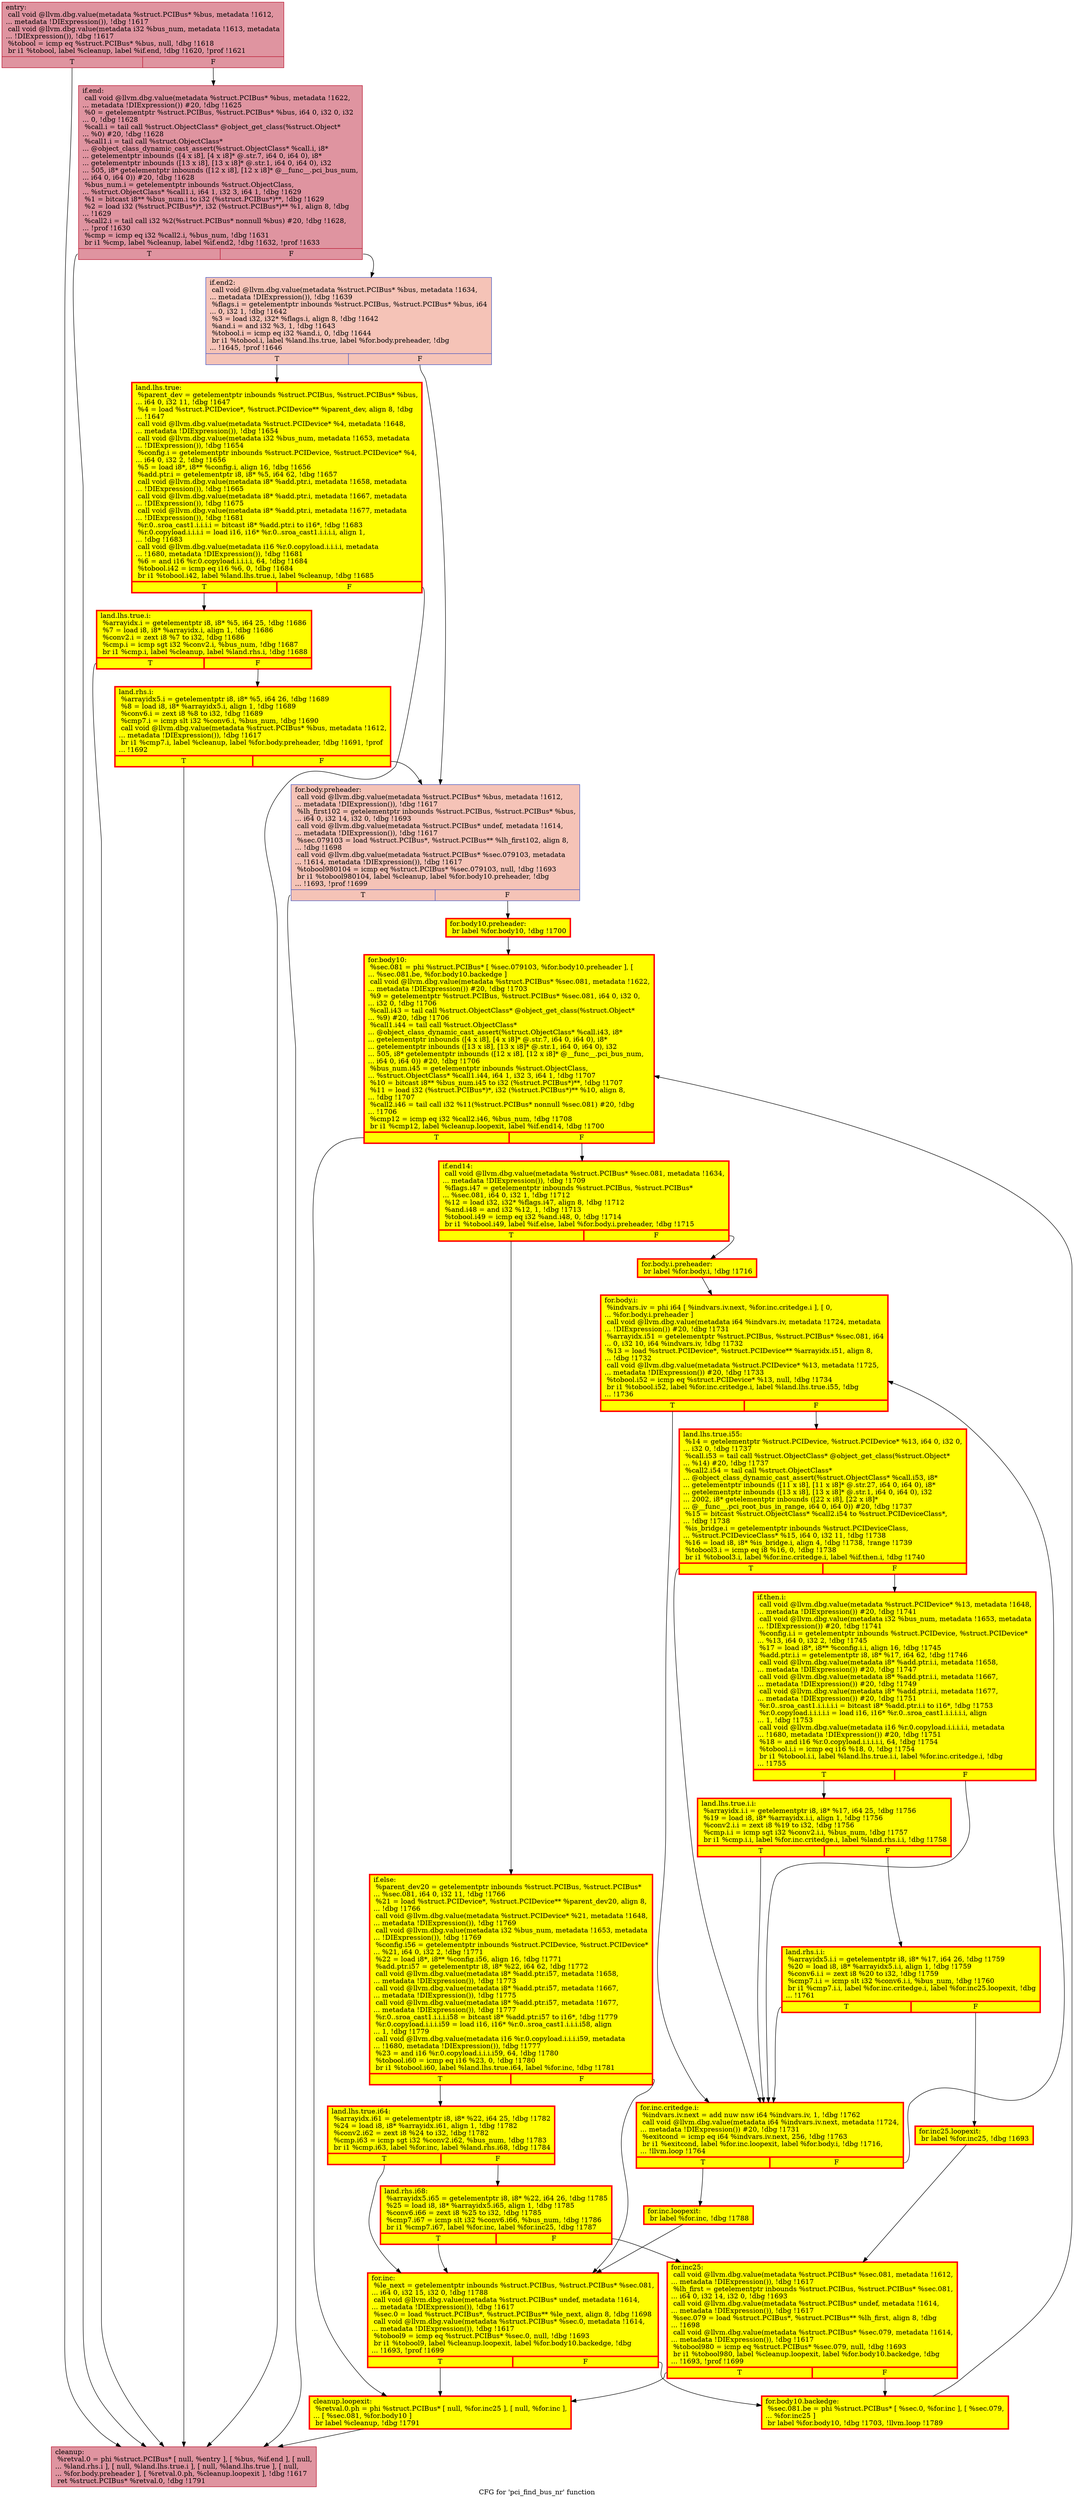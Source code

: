 digraph "CFG for 'pci_find_bus_nr' function" {
	label="CFG for 'pci_find_bus_nr' function";

	Node0x55ff9f0ed1a0 [shape=record,color="#b70d28ff", style=filled, fillcolor="#b70d2870",label="{entry:\l  call void @llvm.dbg.value(metadata %struct.PCIBus* %bus, metadata !1612,\l... metadata !DIExpression()), !dbg !1617\l  call void @llvm.dbg.value(metadata i32 %bus_num, metadata !1613, metadata\l... !DIExpression()), !dbg !1617\l  %tobool = icmp eq %struct.PCIBus* %bus, null, !dbg !1618\l  br i1 %tobool, label %cleanup, label %if.end, !dbg !1620, !prof !1621\l|{<s0>T|<s1>F}}"];
	Node0x55ff9f0ed1a0:s0 -> Node0x55ff9f0fb9b0;
	Node0x55ff9f0ed1a0:s1 -> Node0x55ff9f0fb4b0;
	Node0x55ff9f0fb4b0 [shape=record,color="#b70d28ff", style=filled, fillcolor="#b70d2870",label="{if.end:                                           \l  call void @llvm.dbg.value(metadata %struct.PCIBus* %bus, metadata !1622,\l... metadata !DIExpression()) #20, !dbg !1625\l  %0 = getelementptr %struct.PCIBus, %struct.PCIBus* %bus, i64 0, i32 0, i32\l... 0, !dbg !1628\l  %call.i = tail call %struct.ObjectClass* @object_get_class(%struct.Object*\l... %0) #20, !dbg !1628\l  %call1.i = tail call %struct.ObjectClass*\l... @object_class_dynamic_cast_assert(%struct.ObjectClass* %call.i, i8*\l... getelementptr inbounds ([4 x i8], [4 x i8]* @.str.7, i64 0, i64 0), i8*\l... getelementptr inbounds ([13 x i8], [13 x i8]* @.str.1, i64 0, i64 0), i32\l... 505, i8* getelementptr inbounds ([12 x i8], [12 x i8]* @__func__.pci_bus_num,\l... i64 0, i64 0)) #20, !dbg !1628\l  %bus_num.i = getelementptr inbounds %struct.ObjectClass,\l... %struct.ObjectClass* %call1.i, i64 1, i32 3, i64 1, !dbg !1629\l  %1 = bitcast i8** %bus_num.i to i32 (%struct.PCIBus*)**, !dbg !1629\l  %2 = load i32 (%struct.PCIBus*)*, i32 (%struct.PCIBus*)** %1, align 8, !dbg\l... !1629\l  %call2.i = tail call i32 %2(%struct.PCIBus* nonnull %bus) #20, !dbg !1628,\l... !prof !1630\l  %cmp = icmp eq i32 %call2.i, %bus_num, !dbg !1631\l  br i1 %cmp, label %cleanup, label %if.end2, !dbg !1632, !prof !1633\l|{<s0>T|<s1>F}}"];
	Node0x55ff9f0fb4b0:s0 -> Node0x55ff9f0fb9b0;
	Node0x55ff9f0fb4b0:s1 -> Node0x55ff9f0fbbc0;
	Node0x55ff9f0fbbc0 [shape=record,color="#3d50c3ff", style=filled, fillcolor="#e8765c70",label="{if.end2:                                          \l  call void @llvm.dbg.value(metadata %struct.PCIBus* %bus, metadata !1634,\l... metadata !DIExpression()), !dbg !1639\l  %flags.i = getelementptr inbounds %struct.PCIBus, %struct.PCIBus* %bus, i64\l... 0, i32 1, !dbg !1642\l  %3 = load i32, i32* %flags.i, align 8, !dbg !1642\l  %and.i = and i32 %3, 1, !dbg !1643\l  %tobool.i = icmp eq i32 %and.i, 0, !dbg !1644\l  br i1 %tobool.i, label %land.lhs.true, label %for.body.preheader, !dbg\l... !1645, !prof !1646\l|{<s0>T|<s1>F}}"];
	Node0x55ff9f0fbbc0:s0 -> Node0x55ff9f0fc5e0;
	Node0x55ff9f0fbbc0:s1 -> Node0x55ff9ee4deb0;
	Node0x55ff9f0fc5e0 [shape=record,penwidth=3.0, style="filled", color="red", fillcolor="yellow",label="{land.lhs.true:                                    \l  %parent_dev = getelementptr inbounds %struct.PCIBus, %struct.PCIBus* %bus,\l... i64 0, i32 11, !dbg !1647\l  %4 = load %struct.PCIDevice*, %struct.PCIDevice** %parent_dev, align 8, !dbg\l... !1647\l  call void @llvm.dbg.value(metadata %struct.PCIDevice* %4, metadata !1648,\l... metadata !DIExpression()), !dbg !1654\l  call void @llvm.dbg.value(metadata i32 %bus_num, metadata !1653, metadata\l... !DIExpression()), !dbg !1654\l  %config.i = getelementptr inbounds %struct.PCIDevice, %struct.PCIDevice* %4,\l... i64 0, i32 2, !dbg !1656\l  %5 = load i8*, i8** %config.i, align 16, !dbg !1656\l  %add.ptr.i = getelementptr i8, i8* %5, i64 62, !dbg !1657\l  call void @llvm.dbg.value(metadata i8* %add.ptr.i, metadata !1658, metadata\l... !DIExpression()), !dbg !1665\l  call void @llvm.dbg.value(metadata i8* %add.ptr.i, metadata !1667, metadata\l... !DIExpression()), !dbg !1675\l  call void @llvm.dbg.value(metadata i8* %add.ptr.i, metadata !1677, metadata\l... !DIExpression()), !dbg !1681\l  %r.0..sroa_cast1.i.i.i.i = bitcast i8* %add.ptr.i to i16*, !dbg !1683\l  %r.0.copyload.i.i.i.i = load i16, i16* %r.0..sroa_cast1.i.i.i.i, align 1,\l... !dbg !1683\l  call void @llvm.dbg.value(metadata i16 %r.0.copyload.i.i.i.i, metadata\l... !1680, metadata !DIExpression()), !dbg !1681\l  %6 = and i16 %r.0.copyload.i.i.i.i, 64, !dbg !1684\l  %tobool.i42 = icmp eq i16 %6, 0, !dbg !1684\l  br i1 %tobool.i42, label %land.lhs.true.i, label %cleanup, !dbg !1685\l|{<s0>T|<s1>F}}"];
	Node0x55ff9f0fc5e0:s0 -> Node0x55ff9f01abd0;
	Node0x55ff9f0fc5e0:s1 -> Node0x55ff9f0fb9b0;
	Node0x55ff9f01abd0 [shape=record,penwidth=3.0, style="filled", color="red", fillcolor="yellow",label="{land.lhs.true.i:                                  \l  %arrayidx.i = getelementptr i8, i8* %5, i64 25, !dbg !1686\l  %7 = load i8, i8* %arrayidx.i, align 1, !dbg !1686\l  %conv2.i = zext i8 %7 to i32, !dbg !1686\l  %cmp.i = icmp sgt i32 %conv2.i, %bus_num, !dbg !1687\l  br i1 %cmp.i, label %cleanup, label %land.rhs.i, !dbg !1688\l|{<s0>T|<s1>F}}"];
	Node0x55ff9f01abd0:s0 -> Node0x55ff9f0fb9b0;
	Node0x55ff9f01abd0:s1 -> Node0x55ff9f001550;
	Node0x55ff9f001550 [shape=record,penwidth=3.0, style="filled", color="red", fillcolor="yellow",label="{land.rhs.i:                                       \l  %arrayidx5.i = getelementptr i8, i8* %5, i64 26, !dbg !1689\l  %8 = load i8, i8* %arrayidx5.i, align 1, !dbg !1689\l  %conv6.i = zext i8 %8 to i32, !dbg !1689\l  %cmp7.i = icmp slt i32 %conv6.i, %bus_num, !dbg !1690\l  call void @llvm.dbg.value(metadata %struct.PCIBus* %bus, metadata !1612,\l... metadata !DIExpression()), !dbg !1617\l  br i1 %cmp7.i, label %cleanup, label %for.body.preheader, !dbg !1691, !prof\l... !1692\l|{<s0>T|<s1>F}}"];
	Node0x55ff9f001550:s0 -> Node0x55ff9f0fb9b0;
	Node0x55ff9f001550:s1 -> Node0x55ff9ee4deb0;
	Node0x55ff9ee4deb0 [shape=record,color="#3d50c3ff", style=filled, fillcolor="#e8765c70",label="{for.body.preheader:                               \l  call void @llvm.dbg.value(metadata %struct.PCIBus* %bus, metadata !1612,\l... metadata !DIExpression()), !dbg !1617\l  %lh_first102 = getelementptr inbounds %struct.PCIBus, %struct.PCIBus* %bus,\l... i64 0, i32 14, i32 0, !dbg !1693\l  call void @llvm.dbg.value(metadata %struct.PCIBus* undef, metadata !1614,\l... metadata !DIExpression()), !dbg !1617\l  %sec.079103 = load %struct.PCIBus*, %struct.PCIBus** %lh_first102, align 8,\l... !dbg !1698\l  call void @llvm.dbg.value(metadata %struct.PCIBus* %sec.079103, metadata\l... !1614, metadata !DIExpression()), !dbg !1617\l  %tobool980104 = icmp eq %struct.PCIBus* %sec.079103, null, !dbg !1693\l  br i1 %tobool980104, label %cleanup, label %for.body10.preheader, !dbg\l... !1693, !prof !1699\l|{<s0>T|<s1>F}}"];
	Node0x55ff9ee4deb0:s0 -> Node0x55ff9f0fb9b0;
	Node0x55ff9ee4deb0:s1 -> Node0x55ff9f1f5c80;
	Node0x55ff9f1f5c80 [shape=record,penwidth=3.0, style="filled", color="red", fillcolor="yellow",label="{for.body10.preheader:                             \l  br label %for.body10, !dbg !1700\l}"];
	Node0x55ff9f1f5c80 -> Node0x55ff9f0fe0c0;
	Node0x55ff9f0fe0c0 [shape=record,penwidth=3.0, style="filled", color="red", fillcolor="yellow",label="{for.body10:                                       \l  %sec.081 = phi %struct.PCIBus* [ %sec.079103, %for.body10.preheader ], [\l... %sec.081.be, %for.body10.backedge ]\l  call void @llvm.dbg.value(metadata %struct.PCIBus* %sec.081, metadata !1622,\l... metadata !DIExpression()) #20, !dbg !1703\l  %9 = getelementptr %struct.PCIBus, %struct.PCIBus* %sec.081, i64 0, i32 0,\l... i32 0, !dbg !1706\l  %call.i43 = tail call %struct.ObjectClass* @object_get_class(%struct.Object*\l... %9) #20, !dbg !1706\l  %call1.i44 = tail call %struct.ObjectClass*\l... @object_class_dynamic_cast_assert(%struct.ObjectClass* %call.i43, i8*\l... getelementptr inbounds ([4 x i8], [4 x i8]* @.str.7, i64 0, i64 0), i8*\l... getelementptr inbounds ([13 x i8], [13 x i8]* @.str.1, i64 0, i64 0), i32\l... 505, i8* getelementptr inbounds ([12 x i8], [12 x i8]* @__func__.pci_bus_num,\l... i64 0, i64 0)) #20, !dbg !1706\l  %bus_num.i45 = getelementptr inbounds %struct.ObjectClass,\l... %struct.ObjectClass* %call1.i44, i64 1, i32 3, i64 1, !dbg !1707\l  %10 = bitcast i8** %bus_num.i45 to i32 (%struct.PCIBus*)**, !dbg !1707\l  %11 = load i32 (%struct.PCIBus*)*, i32 (%struct.PCIBus*)** %10, align 8,\l... !dbg !1707\l  %call2.i46 = tail call i32 %11(%struct.PCIBus* nonnull %sec.081) #20, !dbg\l... !1706\l  %cmp12 = icmp eq i32 %call2.i46, %bus_num, !dbg !1708\l  br i1 %cmp12, label %cleanup.loopexit, label %if.end14, !dbg !1700\l|{<s0>T|<s1>F}}"];
	Node0x55ff9f0fe0c0:s0 -> Node0x55ff9ef62150;
	Node0x55ff9f0fe0c0:s1 -> Node0x55ff9f0fe450;
	Node0x55ff9f0fe450 [shape=record,penwidth=3.0, style="filled", color="red", fillcolor="yellow",label="{if.end14:                                         \l  call void @llvm.dbg.value(metadata %struct.PCIBus* %sec.081, metadata !1634,\l... metadata !DIExpression()), !dbg !1709\l  %flags.i47 = getelementptr inbounds %struct.PCIBus, %struct.PCIBus*\l... %sec.081, i64 0, i32 1, !dbg !1712\l  %12 = load i32, i32* %flags.i47, align 8, !dbg !1712\l  %and.i48 = and i32 %12, 1, !dbg !1713\l  %tobool.i49 = icmp eq i32 %and.i48, 0, !dbg !1714\l  br i1 %tobool.i49, label %if.else, label %for.body.i.preheader, !dbg !1715\l|{<s0>T|<s1>F}}"];
	Node0x55ff9f0fe450:s0 -> Node0x55ff9f0fecd0;
	Node0x55ff9f0fe450:s1 -> Node0x55ff9ef65d40;
	Node0x55ff9ef65d40 [shape=record,penwidth=3.0, style="filled", color="red", fillcolor="yellow",label="{for.body.i.preheader:                             \l  br label %for.body.i, !dbg !1716\l}"];
	Node0x55ff9ef65d40 -> Node0x55ff9edf48e0;
	Node0x55ff9edf48e0 [shape=record,penwidth=3.0, style="filled", color="red", fillcolor="yellow",label="{for.body.i:                                       \l  %indvars.iv = phi i64 [ %indvars.iv.next, %for.inc.critedge.i ], [ 0,\l... %for.body.i.preheader ]\l  call void @llvm.dbg.value(metadata i64 %indvars.iv, metadata !1724, metadata\l... !DIExpression()) #20, !dbg !1731\l  %arrayidx.i51 = getelementptr %struct.PCIBus, %struct.PCIBus* %sec.081, i64\l... 0, i32 10, i64 %indvars.iv, !dbg !1732\l  %13 = load %struct.PCIDevice*, %struct.PCIDevice** %arrayidx.i51, align 8,\l... !dbg !1732\l  call void @llvm.dbg.value(metadata %struct.PCIDevice* %13, metadata !1725,\l... metadata !DIExpression()) #20, !dbg !1733\l  %tobool.i52 = icmp eq %struct.PCIDevice* %13, null, !dbg !1734\l  br i1 %tobool.i52, label %for.inc.critedge.i, label %land.lhs.true.i55, !dbg\l... !1736\l|{<s0>T|<s1>F}}"];
	Node0x55ff9edf48e0:s0 -> Node0x55ff9f0837b0;
	Node0x55ff9edf48e0:s1 -> Node0x55ff9edf92d0;
	Node0x55ff9edf92d0 [shape=record,penwidth=3.0, style="filled", color="red", fillcolor="yellow",label="{land.lhs.true.i55:                                \l  %14 = getelementptr %struct.PCIDevice, %struct.PCIDevice* %13, i64 0, i32 0,\l... i32 0, !dbg !1737\l  %call.i53 = tail call %struct.ObjectClass* @object_get_class(%struct.Object*\l... %14) #20, !dbg !1737\l  %call2.i54 = tail call %struct.ObjectClass*\l... @object_class_dynamic_cast_assert(%struct.ObjectClass* %call.i53, i8*\l... getelementptr inbounds ([11 x i8], [11 x i8]* @.str.27, i64 0, i64 0), i8*\l... getelementptr inbounds ([13 x i8], [13 x i8]* @.str.1, i64 0, i64 0), i32\l... 2002, i8* getelementptr inbounds ([22 x i8], [22 x i8]*\l... @__func__.pci_root_bus_in_range, i64 0, i64 0)) #20, !dbg !1737\l  %15 = bitcast %struct.ObjectClass* %call2.i54 to %struct.PCIDeviceClass*,\l... !dbg !1738\l  %is_bridge.i = getelementptr inbounds %struct.PCIDeviceClass,\l... %struct.PCIDeviceClass* %15, i64 0, i32 11, !dbg !1738\l  %16 = load i8, i8* %is_bridge.i, align 4, !dbg !1738, !range !1739\l  %tobool3.i = icmp eq i8 %16, 0, !dbg !1738\l  br i1 %tobool3.i, label %for.inc.critedge.i, label %if.then.i, !dbg !1740\l|{<s0>T|<s1>F}}"];
	Node0x55ff9edf92d0:s0 -> Node0x55ff9f0837b0;
	Node0x55ff9edf92d0:s1 -> Node0x55ff9eec36a0;
	Node0x55ff9eec36a0 [shape=record,penwidth=3.0, style="filled", color="red", fillcolor="yellow",label="{if.then.i:                                        \l  call void @llvm.dbg.value(metadata %struct.PCIDevice* %13, metadata !1648,\l... metadata !DIExpression()) #20, !dbg !1741\l  call void @llvm.dbg.value(metadata i32 %bus_num, metadata !1653, metadata\l... !DIExpression()) #20, !dbg !1741\l  %config.i.i = getelementptr inbounds %struct.PCIDevice, %struct.PCIDevice*\l... %13, i64 0, i32 2, !dbg !1745\l  %17 = load i8*, i8** %config.i.i, align 16, !dbg !1745\l  %add.ptr.i.i = getelementptr i8, i8* %17, i64 62, !dbg !1746\l  call void @llvm.dbg.value(metadata i8* %add.ptr.i.i, metadata !1658,\l... metadata !DIExpression()) #20, !dbg !1747\l  call void @llvm.dbg.value(metadata i8* %add.ptr.i.i, metadata !1667,\l... metadata !DIExpression()) #20, !dbg !1749\l  call void @llvm.dbg.value(metadata i8* %add.ptr.i.i, metadata !1677,\l... metadata !DIExpression()) #20, !dbg !1751\l  %r.0..sroa_cast1.i.i.i.i.i = bitcast i8* %add.ptr.i.i to i16*, !dbg !1753\l  %r.0.copyload.i.i.i.i.i = load i16, i16* %r.0..sroa_cast1.i.i.i.i.i, align\l... 1, !dbg !1753\l  call void @llvm.dbg.value(metadata i16 %r.0.copyload.i.i.i.i.i, metadata\l... !1680, metadata !DIExpression()) #20, !dbg !1751\l  %18 = and i16 %r.0.copyload.i.i.i.i.i, 64, !dbg !1754\l  %tobool.i.i = icmp eq i16 %18, 0, !dbg !1754\l  br i1 %tobool.i.i, label %land.lhs.true.i.i, label %for.inc.critedge.i, !dbg\l... !1755\l|{<s0>T|<s1>F}}"];
	Node0x55ff9eec36a0:s0 -> Node0x55ff9eee6d30;
	Node0x55ff9eec36a0:s1 -> Node0x55ff9f0837b0;
	Node0x55ff9eee6d30 [shape=record,penwidth=3.0, style="filled", color="red", fillcolor="yellow",label="{land.lhs.true.i.i:                                \l  %arrayidx.i.i = getelementptr i8, i8* %17, i64 25, !dbg !1756\l  %19 = load i8, i8* %arrayidx.i.i, align 1, !dbg !1756\l  %conv2.i.i = zext i8 %19 to i32, !dbg !1756\l  %cmp.i.i = icmp sgt i32 %conv2.i.i, %bus_num, !dbg !1757\l  br i1 %cmp.i.i, label %for.inc.critedge.i, label %land.rhs.i.i, !dbg !1758\l|{<s0>T|<s1>F}}"];
	Node0x55ff9eee6d30:s0 -> Node0x55ff9f0837b0;
	Node0x55ff9eee6d30:s1 -> Node0x55ff9f1df470;
	Node0x55ff9f1df470 [shape=record,penwidth=3.0, style="filled", color="red", fillcolor="yellow",label="{land.rhs.i.i:                                     \l  %arrayidx5.i.i = getelementptr i8, i8* %17, i64 26, !dbg !1759\l  %20 = load i8, i8* %arrayidx5.i.i, align 1, !dbg !1759\l  %conv6.i.i = zext i8 %20 to i32, !dbg !1759\l  %cmp7.i.i = icmp slt i32 %conv6.i.i, %bus_num, !dbg !1760\l  br i1 %cmp7.i.i, label %for.inc.critedge.i, label %for.inc25.loopexit, !dbg\l... !1761\l|{<s0>T|<s1>F}}"];
	Node0x55ff9f1df470:s0 -> Node0x55ff9f0837b0;
	Node0x55ff9f1df470:s1 -> Node0x55ff9ef94200;
	Node0x55ff9f0837b0 [shape=record,penwidth=3.0, style="filled", color="red", fillcolor="yellow",label="{for.inc.critedge.i:                               \l  %indvars.iv.next = add nuw nsw i64 %indvars.iv, 1, !dbg !1762\l  call void @llvm.dbg.value(metadata i64 %indvars.iv.next, metadata !1724,\l... metadata !DIExpression()) #20, !dbg !1731\l  %exitcond = icmp eq i64 %indvars.iv.next, 256, !dbg !1763\l  br i1 %exitcond, label %for.inc.loopexit, label %for.body.i, !dbg !1716,\l... !llvm.loop !1764\l|{<s0>T|<s1>F}}"];
	Node0x55ff9f0837b0:s0 -> Node0x55ff9f0f5720;
	Node0x55ff9f0837b0:s1 -> Node0x55ff9edf48e0;
	Node0x55ff9f0fecd0 [shape=record,penwidth=3.0, style="filled", color="red", fillcolor="yellow",label="{if.else:                                          \l  %parent_dev20 = getelementptr inbounds %struct.PCIBus, %struct.PCIBus*\l... %sec.081, i64 0, i32 11, !dbg !1766\l  %21 = load %struct.PCIDevice*, %struct.PCIDevice** %parent_dev20, align 8,\l... !dbg !1766\l  call void @llvm.dbg.value(metadata %struct.PCIDevice* %21, metadata !1648,\l... metadata !DIExpression()), !dbg !1769\l  call void @llvm.dbg.value(metadata i32 %bus_num, metadata !1653, metadata\l... !DIExpression()), !dbg !1769\l  %config.i56 = getelementptr inbounds %struct.PCIDevice, %struct.PCIDevice*\l... %21, i64 0, i32 2, !dbg !1771\l  %22 = load i8*, i8** %config.i56, align 16, !dbg !1771\l  %add.ptr.i57 = getelementptr i8, i8* %22, i64 62, !dbg !1772\l  call void @llvm.dbg.value(metadata i8* %add.ptr.i57, metadata !1658,\l... metadata !DIExpression()), !dbg !1773\l  call void @llvm.dbg.value(metadata i8* %add.ptr.i57, metadata !1667,\l... metadata !DIExpression()), !dbg !1775\l  call void @llvm.dbg.value(metadata i8* %add.ptr.i57, metadata !1677,\l... metadata !DIExpression()), !dbg !1777\l  %r.0..sroa_cast1.i.i.i.i58 = bitcast i8* %add.ptr.i57 to i16*, !dbg !1779\l  %r.0.copyload.i.i.i.i59 = load i16, i16* %r.0..sroa_cast1.i.i.i.i58, align\l... 1, !dbg !1779\l  call void @llvm.dbg.value(metadata i16 %r.0.copyload.i.i.i.i59, metadata\l... !1680, metadata !DIExpression()), !dbg !1777\l  %23 = and i16 %r.0.copyload.i.i.i.i59, 64, !dbg !1780\l  %tobool.i60 = icmp eq i16 %23, 0, !dbg !1780\l  br i1 %tobool.i60, label %land.lhs.true.i64, label %for.inc, !dbg !1781\l|{<s0>T|<s1>F}}"];
	Node0x55ff9f0fecd0:s0 -> Node0x55ff9f0fbf20;
	Node0x55ff9f0fecd0:s1 -> Node0x55ff9f0fe010;
	Node0x55ff9f0fbf20 [shape=record,penwidth=3.0, style="filled", color="red", fillcolor="yellow",label="{land.lhs.true.i64:                                \l  %arrayidx.i61 = getelementptr i8, i8* %22, i64 25, !dbg !1782\l  %24 = load i8, i8* %arrayidx.i61, align 1, !dbg !1782\l  %conv2.i62 = zext i8 %24 to i32, !dbg !1782\l  %cmp.i63 = icmp sgt i32 %conv2.i62, %bus_num, !dbg !1783\l  br i1 %cmp.i63, label %for.inc, label %land.rhs.i68, !dbg !1784\l|{<s0>T|<s1>F}}"];
	Node0x55ff9f0fbf20:s0 -> Node0x55ff9f0fe010;
	Node0x55ff9f0fbf20:s1 -> Node0x55ff9f0faf90;
	Node0x55ff9f0faf90 [shape=record,penwidth=3.0, style="filled", color="red", fillcolor="yellow",label="{land.rhs.i68:                                     \l  %arrayidx5.i65 = getelementptr i8, i8* %22, i64 26, !dbg !1785\l  %25 = load i8, i8* %arrayidx5.i65, align 1, !dbg !1785\l  %conv6.i66 = zext i8 %25 to i32, !dbg !1785\l  %cmp7.i67 = icmp slt i32 %conv6.i66, %bus_num, !dbg !1786\l  br i1 %cmp7.i67, label %for.inc, label %for.inc25, !dbg !1787\l|{<s0>T|<s1>F}}"];
	Node0x55ff9f0faf90:s0 -> Node0x55ff9f0fe010;
	Node0x55ff9f0faf90:s1 -> Node0x55ff9f0fd740;
	Node0x55ff9f0f5720 [shape=record,penwidth=3.0, style="filled", color="red", fillcolor="yellow",label="{for.inc.loopexit:                                 \l  br label %for.inc, !dbg !1788\l}"];
	Node0x55ff9f0f5720 -> Node0x55ff9f0fe010;
	Node0x55ff9f0fe010 [shape=record,penwidth=3.0, style="filled", color="red", fillcolor="yellow",label="{for.inc:                                          \l  %le_next = getelementptr inbounds %struct.PCIBus, %struct.PCIBus* %sec.081,\l... i64 0, i32 15, i32 0, !dbg !1788\l  call void @llvm.dbg.value(metadata %struct.PCIBus* undef, metadata !1614,\l... metadata !DIExpression()), !dbg !1617\l  %sec.0 = load %struct.PCIBus*, %struct.PCIBus** %le_next, align 8, !dbg !1698\l  call void @llvm.dbg.value(metadata %struct.PCIBus* %sec.0, metadata !1614,\l... metadata !DIExpression()), !dbg !1617\l  %tobool9 = icmp eq %struct.PCIBus* %sec.0, null, !dbg !1693\l  br i1 %tobool9, label %cleanup.loopexit, label %for.body10.backedge, !dbg\l... !1693, !prof !1699\l|{<s0>T|<s1>F}}"];
	Node0x55ff9f0fe010:s0 -> Node0x55ff9ef62150;
	Node0x55ff9f0fe010:s1 -> Node0x55ff9f3affd0;
	Node0x55ff9f3affd0 [shape=record,penwidth=3.0, style="filled", color="red", fillcolor="yellow",label="{for.body10.backedge:                              \l  %sec.081.be = phi %struct.PCIBus* [ %sec.0, %for.inc ], [ %sec.079,\l... %for.inc25 ]\l  br label %for.body10, !dbg !1703, !llvm.loop !1789\l}"];
	Node0x55ff9f3affd0 -> Node0x55ff9f0fe0c0;
	Node0x55ff9ef94200 [shape=record,penwidth=3.0, style="filled", color="red", fillcolor="yellow",label="{for.inc25.loopexit:                               \l  br label %for.inc25, !dbg !1693\l}"];
	Node0x55ff9ef94200 -> Node0x55ff9f0fd740;
	Node0x55ff9f0fd740 [shape=record,penwidth=3.0, style="filled", color="red", fillcolor="yellow",label="{for.inc25:                                        \l  call void @llvm.dbg.value(metadata %struct.PCIBus* %sec.081, metadata !1612,\l... metadata !DIExpression()), !dbg !1617\l  %lh_first = getelementptr inbounds %struct.PCIBus, %struct.PCIBus* %sec.081,\l... i64 0, i32 14, i32 0, !dbg !1693\l  call void @llvm.dbg.value(metadata %struct.PCIBus* undef, metadata !1614,\l... metadata !DIExpression()), !dbg !1617\l  %sec.079 = load %struct.PCIBus*, %struct.PCIBus** %lh_first, align 8, !dbg\l... !1698\l  call void @llvm.dbg.value(metadata %struct.PCIBus* %sec.079, metadata !1614,\l... metadata !DIExpression()), !dbg !1617\l  %tobool980 = icmp eq %struct.PCIBus* %sec.079, null, !dbg !1693\l  br i1 %tobool980, label %cleanup.loopexit, label %for.body10.backedge, !dbg\l... !1693, !prof !1699\l|{<s0>T|<s1>F}}"];
	Node0x55ff9f0fd740:s0 -> Node0x55ff9ef62150;
	Node0x55ff9f0fd740:s1 -> Node0x55ff9f3affd0;
	Node0x55ff9ef62150 [shape=record,penwidth=3.0, style="filled", color="red", fillcolor="yellow",label="{cleanup.loopexit:                                 \l  %retval.0.ph = phi %struct.PCIBus* [ null, %for.inc25 ], [ null, %for.inc ],\l... [ %sec.081, %for.body10 ]\l  br label %cleanup, !dbg !1791\l}"];
	Node0x55ff9ef62150 -> Node0x55ff9f0fb9b0;
	Node0x55ff9f0fb9b0 [shape=record,color="#b70d28ff", style=filled, fillcolor="#b70d2870",label="{cleanup:                                          \l  %retval.0 = phi %struct.PCIBus* [ null, %entry ], [ %bus, %if.end ], [ null,\l... %land.rhs.i ], [ null, %land.lhs.true.i ], [ null, %land.lhs.true ], [ null,\l... %for.body.preheader ], [ %retval.0.ph, %cleanup.loopexit ], !dbg !1617\l  ret %struct.PCIBus* %retval.0, !dbg !1791\l}"];
}
